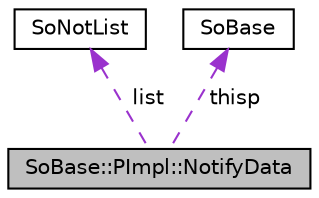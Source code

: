 digraph "SoBase::PImpl::NotifyData"
{
 // LATEX_PDF_SIZE
  edge [fontname="Helvetica",fontsize="10",labelfontname="Helvetica",labelfontsize="10"];
  node [fontname="Helvetica",fontsize="10",shape=record];
  Node1 [label="SoBase::PImpl::NotifyData",height=0.2,width=0.4,color="black", fillcolor="grey75", style="filled", fontcolor="black",tooltip=" "];
  Node2 -> Node1 [dir="back",color="darkorchid3",fontsize="10",style="dashed",label=" list" ,fontname="Helvetica"];
  Node2 [label="SoNotList",height=0.2,width=0.4,color="black", fillcolor="white", style="filled",URL="$classSoNotList.html",tooltip="The SoNotList class is a list of SoNotRec notification records."];
  Node3 -> Node1 [dir="back",color="darkorchid3",fontsize="10",style="dashed",label=" thisp" ,fontname="Helvetica"];
  Node3 [label="SoBase",height=0.2,width=0.4,color="black", fillcolor="white", style="filled",URL="$classSoBase.html",tooltip="The SoBase class is the top-level superclass for a number of class-hierarchies."];
}
